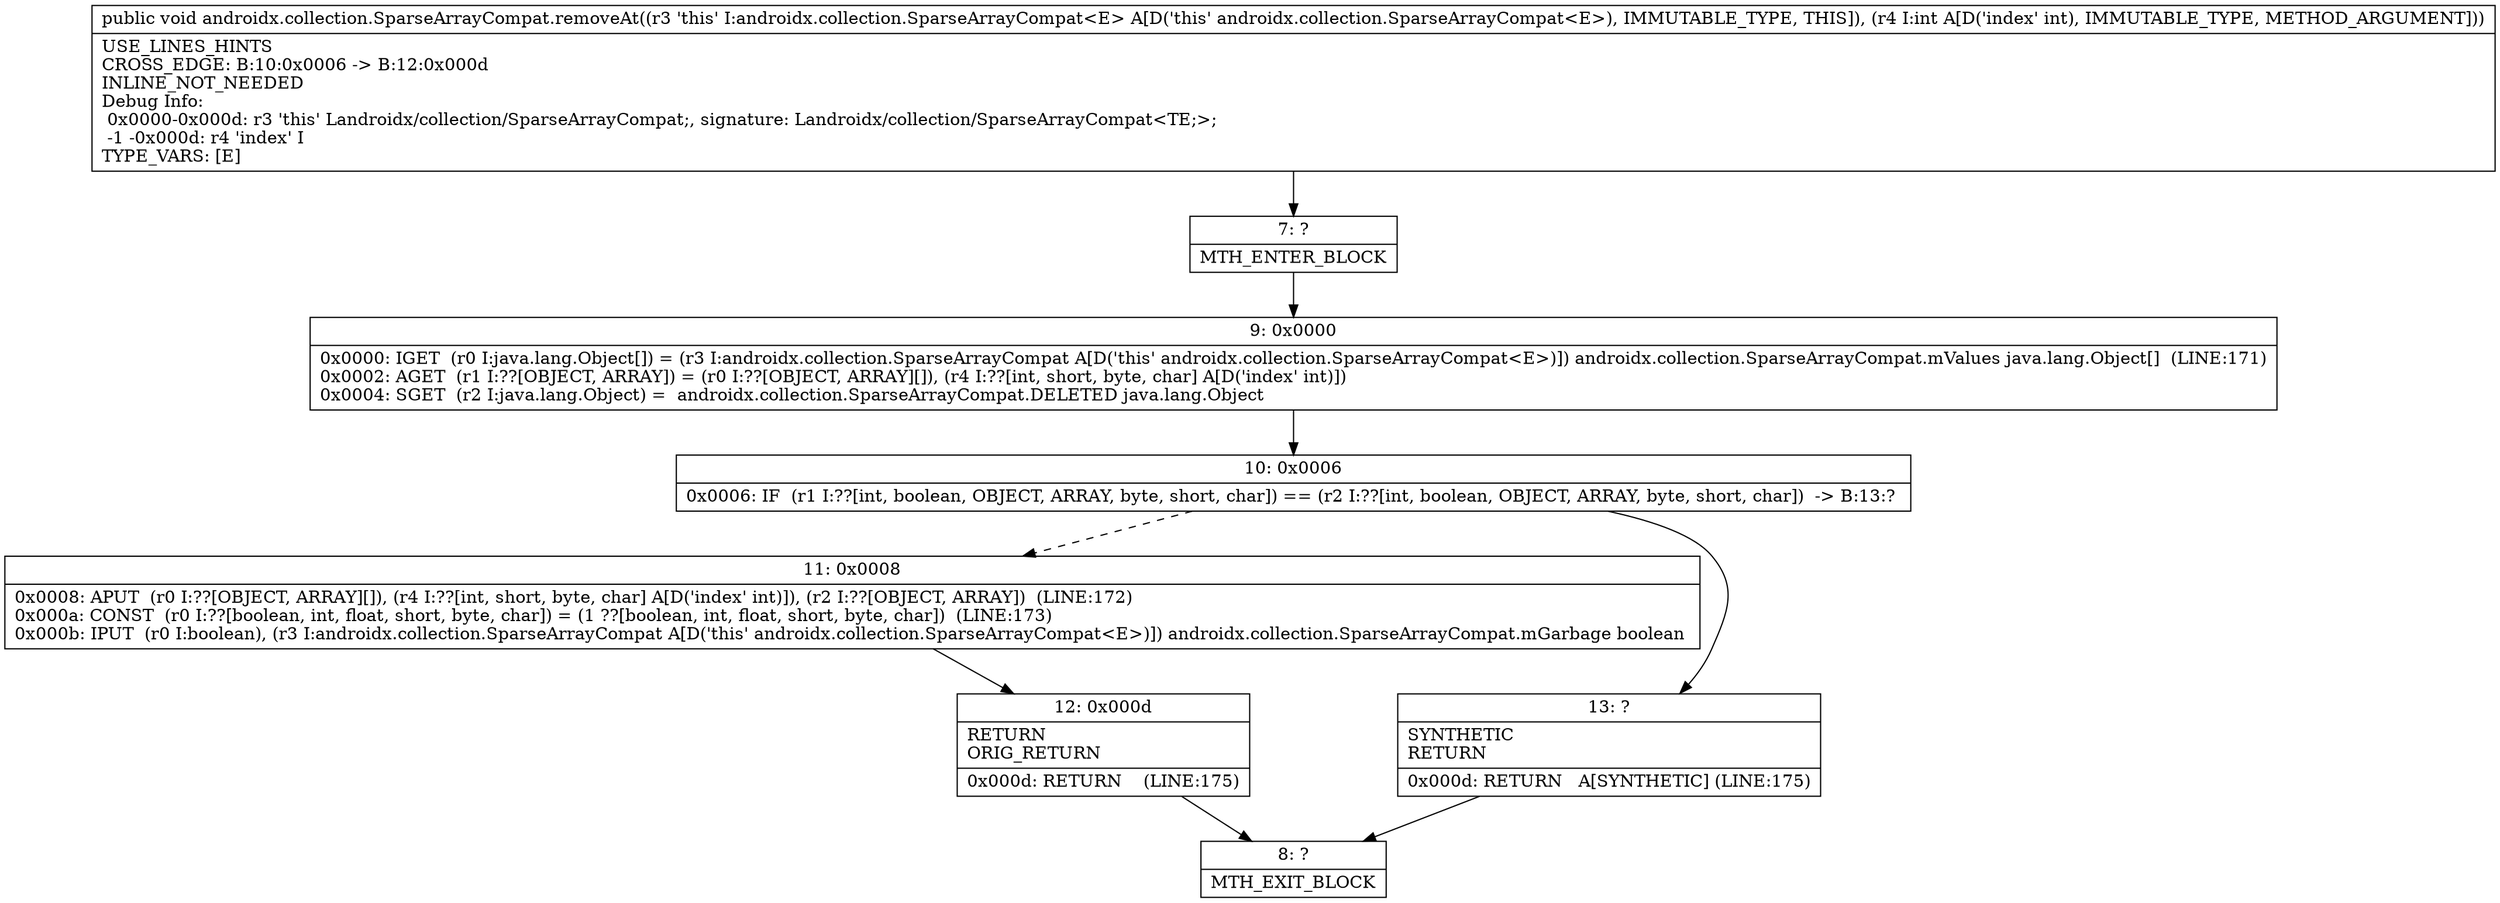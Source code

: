 digraph "CFG forandroidx.collection.SparseArrayCompat.removeAt(I)V" {
Node_7 [shape=record,label="{7\:\ ?|MTH_ENTER_BLOCK\l}"];
Node_9 [shape=record,label="{9\:\ 0x0000|0x0000: IGET  (r0 I:java.lang.Object[]) = (r3 I:androidx.collection.SparseArrayCompat A[D('this' androidx.collection.SparseArrayCompat\<E\>)]) androidx.collection.SparseArrayCompat.mValues java.lang.Object[]  (LINE:171)\l0x0002: AGET  (r1 I:??[OBJECT, ARRAY]) = (r0 I:??[OBJECT, ARRAY][]), (r4 I:??[int, short, byte, char] A[D('index' int)]) \l0x0004: SGET  (r2 I:java.lang.Object) =  androidx.collection.SparseArrayCompat.DELETED java.lang.Object \l}"];
Node_10 [shape=record,label="{10\:\ 0x0006|0x0006: IF  (r1 I:??[int, boolean, OBJECT, ARRAY, byte, short, char]) == (r2 I:??[int, boolean, OBJECT, ARRAY, byte, short, char])  \-\> B:13:? \l}"];
Node_11 [shape=record,label="{11\:\ 0x0008|0x0008: APUT  (r0 I:??[OBJECT, ARRAY][]), (r4 I:??[int, short, byte, char] A[D('index' int)]), (r2 I:??[OBJECT, ARRAY])  (LINE:172)\l0x000a: CONST  (r0 I:??[boolean, int, float, short, byte, char]) = (1 ??[boolean, int, float, short, byte, char])  (LINE:173)\l0x000b: IPUT  (r0 I:boolean), (r3 I:androidx.collection.SparseArrayCompat A[D('this' androidx.collection.SparseArrayCompat\<E\>)]) androidx.collection.SparseArrayCompat.mGarbage boolean \l}"];
Node_12 [shape=record,label="{12\:\ 0x000d|RETURN\lORIG_RETURN\l|0x000d: RETURN    (LINE:175)\l}"];
Node_8 [shape=record,label="{8\:\ ?|MTH_EXIT_BLOCK\l}"];
Node_13 [shape=record,label="{13\:\ ?|SYNTHETIC\lRETURN\l|0x000d: RETURN   A[SYNTHETIC] (LINE:175)\l}"];
MethodNode[shape=record,label="{public void androidx.collection.SparseArrayCompat.removeAt((r3 'this' I:androidx.collection.SparseArrayCompat\<E\> A[D('this' androidx.collection.SparseArrayCompat\<E\>), IMMUTABLE_TYPE, THIS]), (r4 I:int A[D('index' int), IMMUTABLE_TYPE, METHOD_ARGUMENT]))  | USE_LINES_HINTS\lCROSS_EDGE: B:10:0x0006 \-\> B:12:0x000d\lINLINE_NOT_NEEDED\lDebug Info:\l  0x0000\-0x000d: r3 'this' Landroidx\/collection\/SparseArrayCompat;, signature: Landroidx\/collection\/SparseArrayCompat\<TE;\>;\l  \-1 \-0x000d: r4 'index' I\lTYPE_VARS: [E]\l}"];
MethodNode -> Node_7;Node_7 -> Node_9;
Node_9 -> Node_10;
Node_10 -> Node_11[style=dashed];
Node_10 -> Node_13;
Node_11 -> Node_12;
Node_12 -> Node_8;
Node_13 -> Node_8;
}

